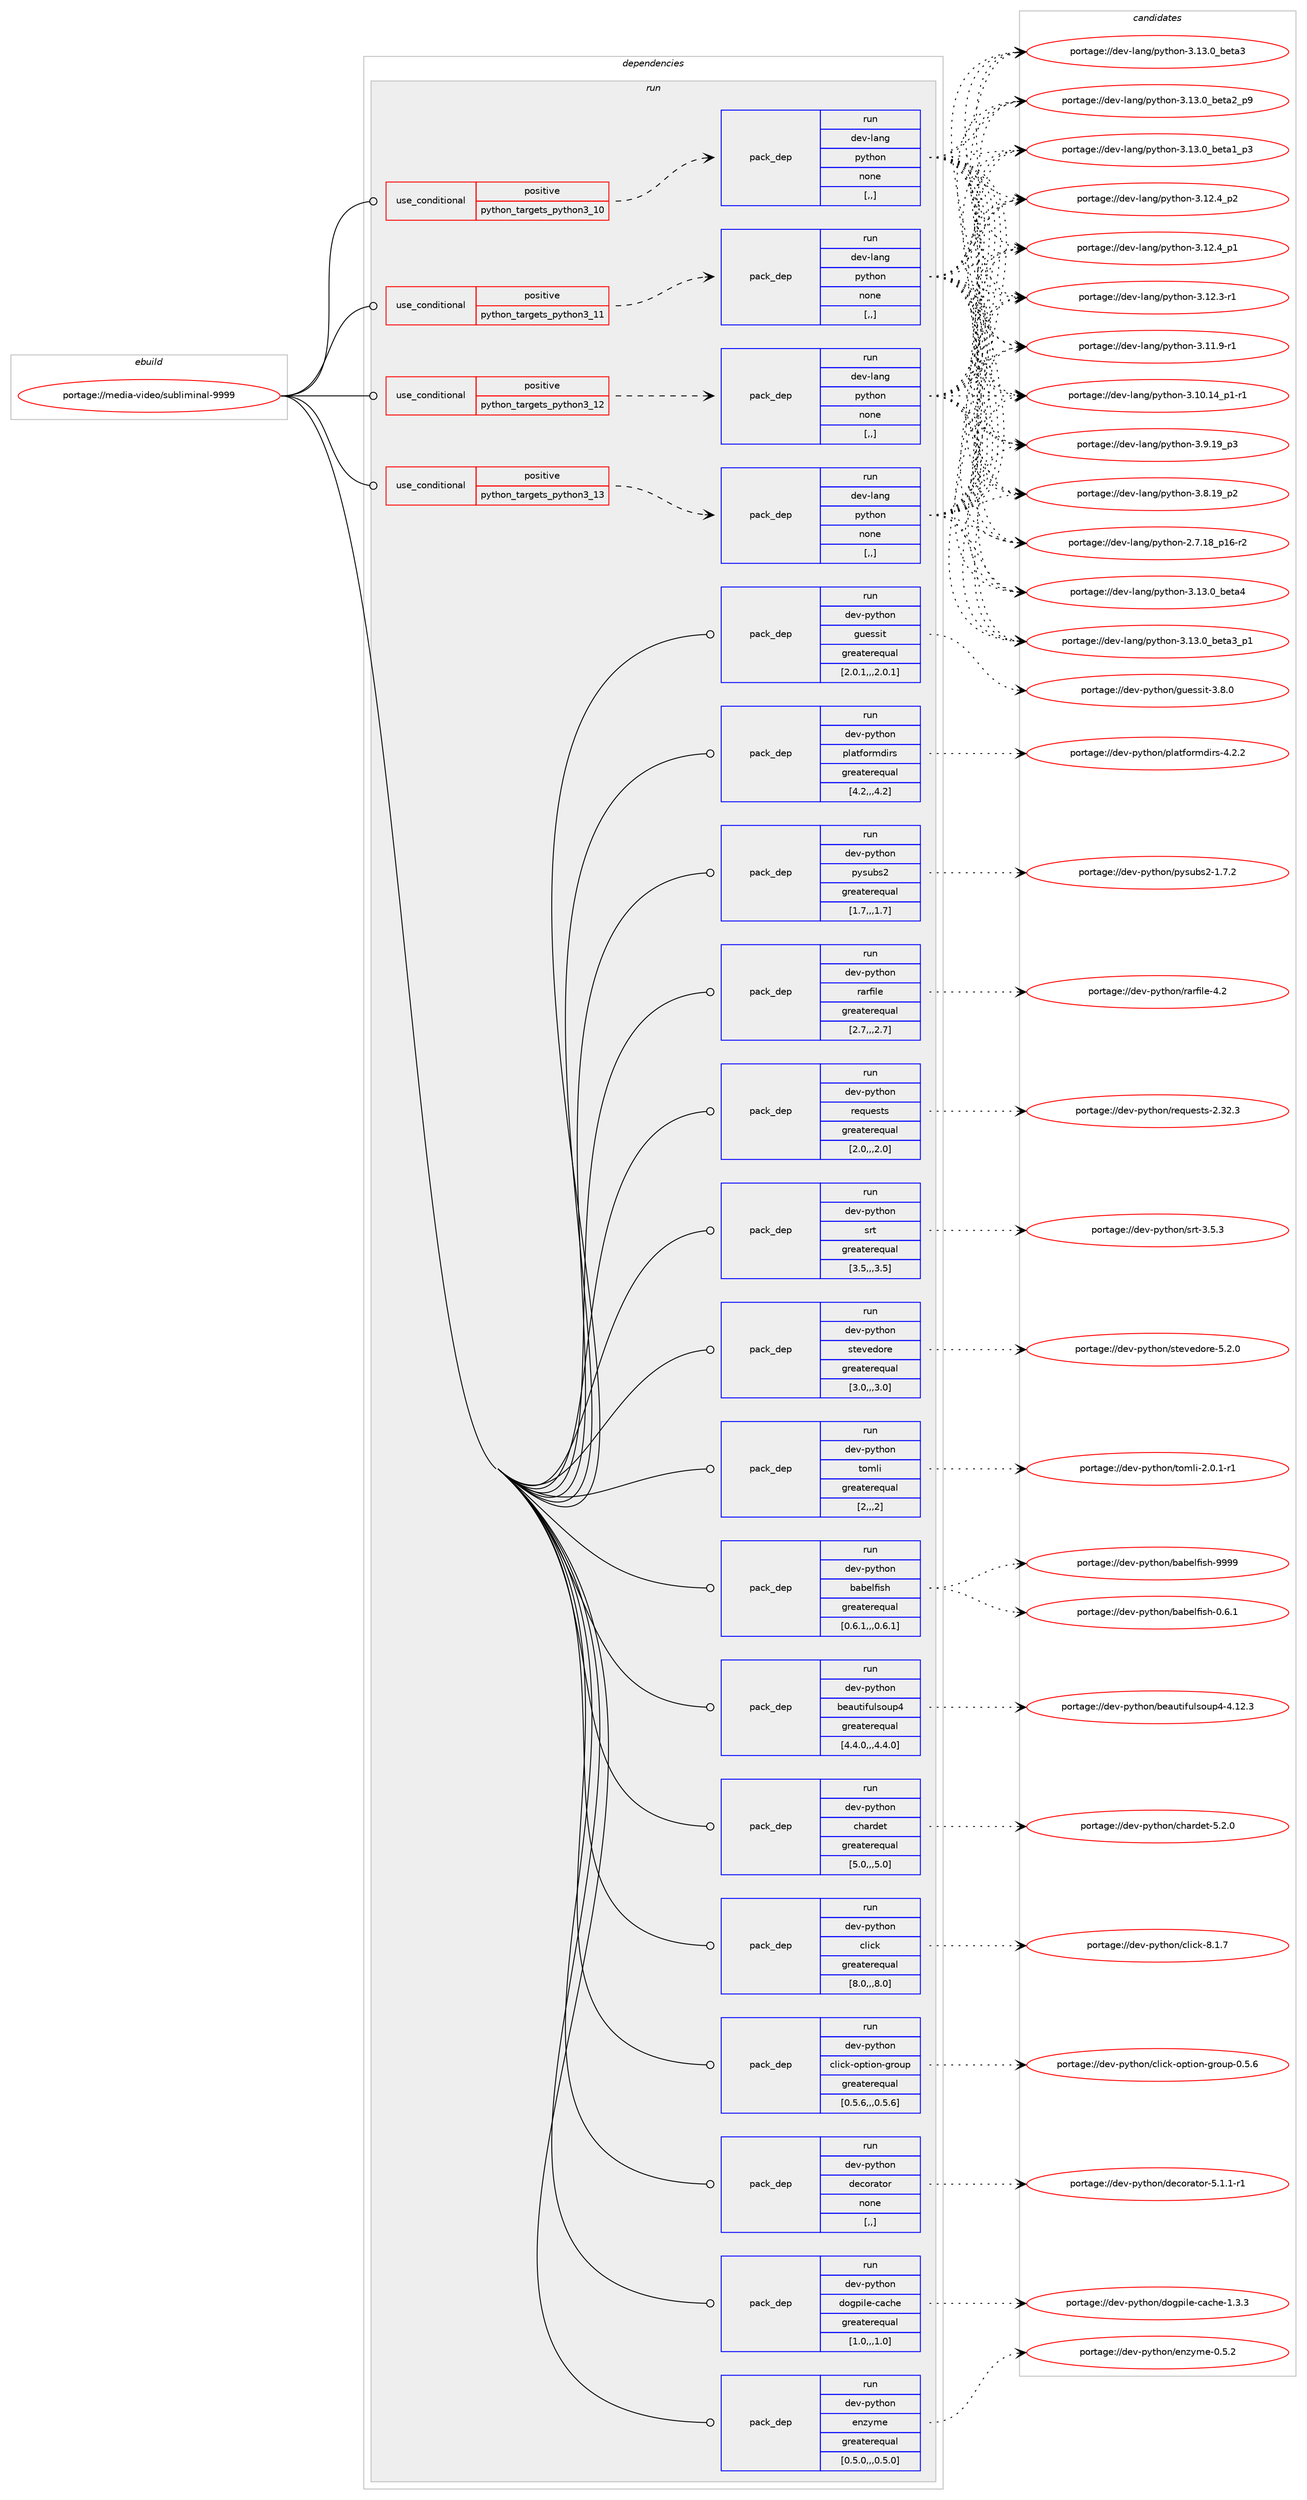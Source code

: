 digraph prolog {

# *************
# Graph options
# *************

newrank=true;
concentrate=true;
compound=true;
graph [rankdir=LR,fontname=Helvetica,fontsize=10,ranksep=1.5];#, ranksep=2.5, nodesep=0.2];
edge  [arrowhead=vee];
node  [fontname=Helvetica,fontsize=10];

# **********
# The ebuild
# **********

subgraph cluster_leftcol {
color=gray;
label=<<i>ebuild</i>>;
id [label="portage://media-video/subliminal-9999", color=red, width=4, href="../media-video/subliminal-9999.svg"];
}

# ****************
# The dependencies
# ****************

subgraph cluster_midcol {
color=gray;
label=<<i>dependencies</i>>;
subgraph cluster_compile {
fillcolor="#eeeeee";
style=filled;
label=<<i>compile</i>>;
}
subgraph cluster_compileandrun {
fillcolor="#eeeeee";
style=filled;
label=<<i>compile and run</i>>;
}
subgraph cluster_run {
fillcolor="#eeeeee";
style=filled;
label=<<i>run</i>>;
subgraph cond85606 {
dependency333575 [label=<<TABLE BORDER="0" CELLBORDER="1" CELLSPACING="0" CELLPADDING="4"><TR><TD ROWSPAN="3" CELLPADDING="10">use_conditional</TD></TR><TR><TD>positive</TD></TR><TR><TD>python_targets_python3_10</TD></TR></TABLE>>, shape=none, color=red];
subgraph pack245426 {
dependency333576 [label=<<TABLE BORDER="0" CELLBORDER="1" CELLSPACING="0" CELLPADDING="4" WIDTH="220"><TR><TD ROWSPAN="6" CELLPADDING="30">pack_dep</TD></TR><TR><TD WIDTH="110">run</TD></TR><TR><TD>dev-lang</TD></TR><TR><TD>python</TD></TR><TR><TD>none</TD></TR><TR><TD>[,,]</TD></TR></TABLE>>, shape=none, color=blue];
}
dependency333575:e -> dependency333576:w [weight=20,style="dashed",arrowhead="vee"];
}
id:e -> dependency333575:w [weight=20,style="solid",arrowhead="odot"];
subgraph cond85607 {
dependency333577 [label=<<TABLE BORDER="0" CELLBORDER="1" CELLSPACING="0" CELLPADDING="4"><TR><TD ROWSPAN="3" CELLPADDING="10">use_conditional</TD></TR><TR><TD>positive</TD></TR><TR><TD>python_targets_python3_11</TD></TR></TABLE>>, shape=none, color=red];
subgraph pack245427 {
dependency333578 [label=<<TABLE BORDER="0" CELLBORDER="1" CELLSPACING="0" CELLPADDING="4" WIDTH="220"><TR><TD ROWSPAN="6" CELLPADDING="30">pack_dep</TD></TR><TR><TD WIDTH="110">run</TD></TR><TR><TD>dev-lang</TD></TR><TR><TD>python</TD></TR><TR><TD>none</TD></TR><TR><TD>[,,]</TD></TR></TABLE>>, shape=none, color=blue];
}
dependency333577:e -> dependency333578:w [weight=20,style="dashed",arrowhead="vee"];
}
id:e -> dependency333577:w [weight=20,style="solid",arrowhead="odot"];
subgraph cond85608 {
dependency333579 [label=<<TABLE BORDER="0" CELLBORDER="1" CELLSPACING="0" CELLPADDING="4"><TR><TD ROWSPAN="3" CELLPADDING="10">use_conditional</TD></TR><TR><TD>positive</TD></TR><TR><TD>python_targets_python3_12</TD></TR></TABLE>>, shape=none, color=red];
subgraph pack245428 {
dependency333580 [label=<<TABLE BORDER="0" CELLBORDER="1" CELLSPACING="0" CELLPADDING="4" WIDTH="220"><TR><TD ROWSPAN="6" CELLPADDING="30">pack_dep</TD></TR><TR><TD WIDTH="110">run</TD></TR><TR><TD>dev-lang</TD></TR><TR><TD>python</TD></TR><TR><TD>none</TD></TR><TR><TD>[,,]</TD></TR></TABLE>>, shape=none, color=blue];
}
dependency333579:e -> dependency333580:w [weight=20,style="dashed",arrowhead="vee"];
}
id:e -> dependency333579:w [weight=20,style="solid",arrowhead="odot"];
subgraph cond85609 {
dependency333581 [label=<<TABLE BORDER="0" CELLBORDER="1" CELLSPACING="0" CELLPADDING="4"><TR><TD ROWSPAN="3" CELLPADDING="10">use_conditional</TD></TR><TR><TD>positive</TD></TR><TR><TD>python_targets_python3_13</TD></TR></TABLE>>, shape=none, color=red];
subgraph pack245429 {
dependency333582 [label=<<TABLE BORDER="0" CELLBORDER="1" CELLSPACING="0" CELLPADDING="4" WIDTH="220"><TR><TD ROWSPAN="6" CELLPADDING="30">pack_dep</TD></TR><TR><TD WIDTH="110">run</TD></TR><TR><TD>dev-lang</TD></TR><TR><TD>python</TD></TR><TR><TD>none</TD></TR><TR><TD>[,,]</TD></TR></TABLE>>, shape=none, color=blue];
}
dependency333581:e -> dependency333582:w [weight=20,style="dashed",arrowhead="vee"];
}
id:e -> dependency333581:w [weight=20,style="solid",arrowhead="odot"];
subgraph pack245430 {
dependency333583 [label=<<TABLE BORDER="0" CELLBORDER="1" CELLSPACING="0" CELLPADDING="4" WIDTH="220"><TR><TD ROWSPAN="6" CELLPADDING="30">pack_dep</TD></TR><TR><TD WIDTH="110">run</TD></TR><TR><TD>dev-python</TD></TR><TR><TD>babelfish</TD></TR><TR><TD>greaterequal</TD></TR><TR><TD>[0.6.1,,,0.6.1]</TD></TR></TABLE>>, shape=none, color=blue];
}
id:e -> dependency333583:w [weight=20,style="solid",arrowhead="odot"];
subgraph pack245431 {
dependency333584 [label=<<TABLE BORDER="0" CELLBORDER="1" CELLSPACING="0" CELLPADDING="4" WIDTH="220"><TR><TD ROWSPAN="6" CELLPADDING="30">pack_dep</TD></TR><TR><TD WIDTH="110">run</TD></TR><TR><TD>dev-python</TD></TR><TR><TD>beautifulsoup4</TD></TR><TR><TD>greaterequal</TD></TR><TR><TD>[4.4.0,,,4.4.0]</TD></TR></TABLE>>, shape=none, color=blue];
}
id:e -> dependency333584:w [weight=20,style="solid",arrowhead="odot"];
subgraph pack245432 {
dependency333585 [label=<<TABLE BORDER="0" CELLBORDER="1" CELLSPACING="0" CELLPADDING="4" WIDTH="220"><TR><TD ROWSPAN="6" CELLPADDING="30">pack_dep</TD></TR><TR><TD WIDTH="110">run</TD></TR><TR><TD>dev-python</TD></TR><TR><TD>chardet</TD></TR><TR><TD>greaterequal</TD></TR><TR><TD>[5.0,,,5.0]</TD></TR></TABLE>>, shape=none, color=blue];
}
id:e -> dependency333585:w [weight=20,style="solid",arrowhead="odot"];
subgraph pack245433 {
dependency333586 [label=<<TABLE BORDER="0" CELLBORDER="1" CELLSPACING="0" CELLPADDING="4" WIDTH="220"><TR><TD ROWSPAN="6" CELLPADDING="30">pack_dep</TD></TR><TR><TD WIDTH="110">run</TD></TR><TR><TD>dev-python</TD></TR><TR><TD>click</TD></TR><TR><TD>greaterequal</TD></TR><TR><TD>[8.0,,,8.0]</TD></TR></TABLE>>, shape=none, color=blue];
}
id:e -> dependency333586:w [weight=20,style="solid",arrowhead="odot"];
subgraph pack245434 {
dependency333587 [label=<<TABLE BORDER="0" CELLBORDER="1" CELLSPACING="0" CELLPADDING="4" WIDTH="220"><TR><TD ROWSPAN="6" CELLPADDING="30">pack_dep</TD></TR><TR><TD WIDTH="110">run</TD></TR><TR><TD>dev-python</TD></TR><TR><TD>click-option-group</TD></TR><TR><TD>greaterequal</TD></TR><TR><TD>[0.5.6,,,0.5.6]</TD></TR></TABLE>>, shape=none, color=blue];
}
id:e -> dependency333587:w [weight=20,style="solid",arrowhead="odot"];
subgraph pack245435 {
dependency333588 [label=<<TABLE BORDER="0" CELLBORDER="1" CELLSPACING="0" CELLPADDING="4" WIDTH="220"><TR><TD ROWSPAN="6" CELLPADDING="30">pack_dep</TD></TR><TR><TD WIDTH="110">run</TD></TR><TR><TD>dev-python</TD></TR><TR><TD>decorator</TD></TR><TR><TD>none</TD></TR><TR><TD>[,,]</TD></TR></TABLE>>, shape=none, color=blue];
}
id:e -> dependency333588:w [weight=20,style="solid",arrowhead="odot"];
subgraph pack245436 {
dependency333589 [label=<<TABLE BORDER="0" CELLBORDER="1" CELLSPACING="0" CELLPADDING="4" WIDTH="220"><TR><TD ROWSPAN="6" CELLPADDING="30">pack_dep</TD></TR><TR><TD WIDTH="110">run</TD></TR><TR><TD>dev-python</TD></TR><TR><TD>dogpile-cache</TD></TR><TR><TD>greaterequal</TD></TR><TR><TD>[1.0,,,1.0]</TD></TR></TABLE>>, shape=none, color=blue];
}
id:e -> dependency333589:w [weight=20,style="solid",arrowhead="odot"];
subgraph pack245437 {
dependency333590 [label=<<TABLE BORDER="0" CELLBORDER="1" CELLSPACING="0" CELLPADDING="4" WIDTH="220"><TR><TD ROWSPAN="6" CELLPADDING="30">pack_dep</TD></TR><TR><TD WIDTH="110">run</TD></TR><TR><TD>dev-python</TD></TR><TR><TD>enzyme</TD></TR><TR><TD>greaterequal</TD></TR><TR><TD>[0.5.0,,,0.5.0]</TD></TR></TABLE>>, shape=none, color=blue];
}
id:e -> dependency333590:w [weight=20,style="solid",arrowhead="odot"];
subgraph pack245438 {
dependency333591 [label=<<TABLE BORDER="0" CELLBORDER="1" CELLSPACING="0" CELLPADDING="4" WIDTH="220"><TR><TD ROWSPAN="6" CELLPADDING="30">pack_dep</TD></TR><TR><TD WIDTH="110">run</TD></TR><TR><TD>dev-python</TD></TR><TR><TD>guessit</TD></TR><TR><TD>greaterequal</TD></TR><TR><TD>[2.0.1,,,2.0.1]</TD></TR></TABLE>>, shape=none, color=blue];
}
id:e -> dependency333591:w [weight=20,style="solid",arrowhead="odot"];
subgraph pack245439 {
dependency333592 [label=<<TABLE BORDER="0" CELLBORDER="1" CELLSPACING="0" CELLPADDING="4" WIDTH="220"><TR><TD ROWSPAN="6" CELLPADDING="30">pack_dep</TD></TR><TR><TD WIDTH="110">run</TD></TR><TR><TD>dev-python</TD></TR><TR><TD>platformdirs</TD></TR><TR><TD>greaterequal</TD></TR><TR><TD>[4.2,,,4.2]</TD></TR></TABLE>>, shape=none, color=blue];
}
id:e -> dependency333592:w [weight=20,style="solid",arrowhead="odot"];
subgraph pack245440 {
dependency333593 [label=<<TABLE BORDER="0" CELLBORDER="1" CELLSPACING="0" CELLPADDING="4" WIDTH="220"><TR><TD ROWSPAN="6" CELLPADDING="30">pack_dep</TD></TR><TR><TD WIDTH="110">run</TD></TR><TR><TD>dev-python</TD></TR><TR><TD>pysubs2</TD></TR><TR><TD>greaterequal</TD></TR><TR><TD>[1.7,,,1.7]</TD></TR></TABLE>>, shape=none, color=blue];
}
id:e -> dependency333593:w [weight=20,style="solid",arrowhead="odot"];
subgraph pack245441 {
dependency333594 [label=<<TABLE BORDER="0" CELLBORDER="1" CELLSPACING="0" CELLPADDING="4" WIDTH="220"><TR><TD ROWSPAN="6" CELLPADDING="30">pack_dep</TD></TR><TR><TD WIDTH="110">run</TD></TR><TR><TD>dev-python</TD></TR><TR><TD>rarfile</TD></TR><TR><TD>greaterequal</TD></TR><TR><TD>[2.7,,,2.7]</TD></TR></TABLE>>, shape=none, color=blue];
}
id:e -> dependency333594:w [weight=20,style="solid",arrowhead="odot"];
subgraph pack245442 {
dependency333595 [label=<<TABLE BORDER="0" CELLBORDER="1" CELLSPACING="0" CELLPADDING="4" WIDTH="220"><TR><TD ROWSPAN="6" CELLPADDING="30">pack_dep</TD></TR><TR><TD WIDTH="110">run</TD></TR><TR><TD>dev-python</TD></TR><TR><TD>requests</TD></TR><TR><TD>greaterequal</TD></TR><TR><TD>[2.0,,,2.0]</TD></TR></TABLE>>, shape=none, color=blue];
}
id:e -> dependency333595:w [weight=20,style="solid",arrowhead="odot"];
subgraph pack245443 {
dependency333596 [label=<<TABLE BORDER="0" CELLBORDER="1" CELLSPACING="0" CELLPADDING="4" WIDTH="220"><TR><TD ROWSPAN="6" CELLPADDING="30">pack_dep</TD></TR><TR><TD WIDTH="110">run</TD></TR><TR><TD>dev-python</TD></TR><TR><TD>srt</TD></TR><TR><TD>greaterequal</TD></TR><TR><TD>[3.5,,,3.5]</TD></TR></TABLE>>, shape=none, color=blue];
}
id:e -> dependency333596:w [weight=20,style="solid",arrowhead="odot"];
subgraph pack245444 {
dependency333597 [label=<<TABLE BORDER="0" CELLBORDER="1" CELLSPACING="0" CELLPADDING="4" WIDTH="220"><TR><TD ROWSPAN="6" CELLPADDING="30">pack_dep</TD></TR><TR><TD WIDTH="110">run</TD></TR><TR><TD>dev-python</TD></TR><TR><TD>stevedore</TD></TR><TR><TD>greaterequal</TD></TR><TR><TD>[3.0,,,3.0]</TD></TR></TABLE>>, shape=none, color=blue];
}
id:e -> dependency333597:w [weight=20,style="solid",arrowhead="odot"];
subgraph pack245445 {
dependency333598 [label=<<TABLE BORDER="0" CELLBORDER="1" CELLSPACING="0" CELLPADDING="4" WIDTH="220"><TR><TD ROWSPAN="6" CELLPADDING="30">pack_dep</TD></TR><TR><TD WIDTH="110">run</TD></TR><TR><TD>dev-python</TD></TR><TR><TD>tomli</TD></TR><TR><TD>greaterequal</TD></TR><TR><TD>[2,,,2]</TD></TR></TABLE>>, shape=none, color=blue];
}
id:e -> dependency333598:w [weight=20,style="solid",arrowhead="odot"];
}
}

# **************
# The candidates
# **************

subgraph cluster_choices {
rank=same;
color=gray;
label=<<i>candidates</i>>;

subgraph choice245426 {
color=black;
nodesep=1;
choice1001011184510897110103471121211161041111104551464951464895981011169752 [label="portage://dev-lang/python-3.13.0_beta4", color=red, width=4,href="../dev-lang/python-3.13.0_beta4.svg"];
choice10010111845108971101034711212111610411111045514649514648959810111697519511249 [label="portage://dev-lang/python-3.13.0_beta3_p1", color=red, width=4,href="../dev-lang/python-3.13.0_beta3_p1.svg"];
choice1001011184510897110103471121211161041111104551464951464895981011169751 [label="portage://dev-lang/python-3.13.0_beta3", color=red, width=4,href="../dev-lang/python-3.13.0_beta3.svg"];
choice10010111845108971101034711212111610411111045514649514648959810111697509511257 [label="portage://dev-lang/python-3.13.0_beta2_p9", color=red, width=4,href="../dev-lang/python-3.13.0_beta2_p9.svg"];
choice10010111845108971101034711212111610411111045514649514648959810111697499511251 [label="portage://dev-lang/python-3.13.0_beta1_p3", color=red, width=4,href="../dev-lang/python-3.13.0_beta1_p3.svg"];
choice100101118451089711010347112121116104111110455146495046529511250 [label="portage://dev-lang/python-3.12.4_p2", color=red, width=4,href="../dev-lang/python-3.12.4_p2.svg"];
choice100101118451089711010347112121116104111110455146495046529511249 [label="portage://dev-lang/python-3.12.4_p1", color=red, width=4,href="../dev-lang/python-3.12.4_p1.svg"];
choice100101118451089711010347112121116104111110455146495046514511449 [label="portage://dev-lang/python-3.12.3-r1", color=red, width=4,href="../dev-lang/python-3.12.3-r1.svg"];
choice100101118451089711010347112121116104111110455146494946574511449 [label="portage://dev-lang/python-3.11.9-r1", color=red, width=4,href="../dev-lang/python-3.11.9-r1.svg"];
choice100101118451089711010347112121116104111110455146494846495295112494511449 [label="portage://dev-lang/python-3.10.14_p1-r1", color=red, width=4,href="../dev-lang/python-3.10.14_p1-r1.svg"];
choice100101118451089711010347112121116104111110455146574649579511251 [label="portage://dev-lang/python-3.9.19_p3", color=red, width=4,href="../dev-lang/python-3.9.19_p3.svg"];
choice100101118451089711010347112121116104111110455146564649579511250 [label="portage://dev-lang/python-3.8.19_p2", color=red, width=4,href="../dev-lang/python-3.8.19_p2.svg"];
choice100101118451089711010347112121116104111110455046554649569511249544511450 [label="portage://dev-lang/python-2.7.18_p16-r2", color=red, width=4,href="../dev-lang/python-2.7.18_p16-r2.svg"];
dependency333576:e -> choice1001011184510897110103471121211161041111104551464951464895981011169752:w [style=dotted,weight="100"];
dependency333576:e -> choice10010111845108971101034711212111610411111045514649514648959810111697519511249:w [style=dotted,weight="100"];
dependency333576:e -> choice1001011184510897110103471121211161041111104551464951464895981011169751:w [style=dotted,weight="100"];
dependency333576:e -> choice10010111845108971101034711212111610411111045514649514648959810111697509511257:w [style=dotted,weight="100"];
dependency333576:e -> choice10010111845108971101034711212111610411111045514649514648959810111697499511251:w [style=dotted,weight="100"];
dependency333576:e -> choice100101118451089711010347112121116104111110455146495046529511250:w [style=dotted,weight="100"];
dependency333576:e -> choice100101118451089711010347112121116104111110455146495046529511249:w [style=dotted,weight="100"];
dependency333576:e -> choice100101118451089711010347112121116104111110455146495046514511449:w [style=dotted,weight="100"];
dependency333576:e -> choice100101118451089711010347112121116104111110455146494946574511449:w [style=dotted,weight="100"];
dependency333576:e -> choice100101118451089711010347112121116104111110455146494846495295112494511449:w [style=dotted,weight="100"];
dependency333576:e -> choice100101118451089711010347112121116104111110455146574649579511251:w [style=dotted,weight="100"];
dependency333576:e -> choice100101118451089711010347112121116104111110455146564649579511250:w [style=dotted,weight="100"];
dependency333576:e -> choice100101118451089711010347112121116104111110455046554649569511249544511450:w [style=dotted,weight="100"];
}
subgraph choice245427 {
color=black;
nodesep=1;
choice1001011184510897110103471121211161041111104551464951464895981011169752 [label="portage://dev-lang/python-3.13.0_beta4", color=red, width=4,href="../dev-lang/python-3.13.0_beta4.svg"];
choice10010111845108971101034711212111610411111045514649514648959810111697519511249 [label="portage://dev-lang/python-3.13.0_beta3_p1", color=red, width=4,href="../dev-lang/python-3.13.0_beta3_p1.svg"];
choice1001011184510897110103471121211161041111104551464951464895981011169751 [label="portage://dev-lang/python-3.13.0_beta3", color=red, width=4,href="../dev-lang/python-3.13.0_beta3.svg"];
choice10010111845108971101034711212111610411111045514649514648959810111697509511257 [label="portage://dev-lang/python-3.13.0_beta2_p9", color=red, width=4,href="../dev-lang/python-3.13.0_beta2_p9.svg"];
choice10010111845108971101034711212111610411111045514649514648959810111697499511251 [label="portage://dev-lang/python-3.13.0_beta1_p3", color=red, width=4,href="../dev-lang/python-3.13.0_beta1_p3.svg"];
choice100101118451089711010347112121116104111110455146495046529511250 [label="portage://dev-lang/python-3.12.4_p2", color=red, width=4,href="../dev-lang/python-3.12.4_p2.svg"];
choice100101118451089711010347112121116104111110455146495046529511249 [label="portage://dev-lang/python-3.12.4_p1", color=red, width=4,href="../dev-lang/python-3.12.4_p1.svg"];
choice100101118451089711010347112121116104111110455146495046514511449 [label="portage://dev-lang/python-3.12.3-r1", color=red, width=4,href="../dev-lang/python-3.12.3-r1.svg"];
choice100101118451089711010347112121116104111110455146494946574511449 [label="portage://dev-lang/python-3.11.9-r1", color=red, width=4,href="../dev-lang/python-3.11.9-r1.svg"];
choice100101118451089711010347112121116104111110455146494846495295112494511449 [label="portage://dev-lang/python-3.10.14_p1-r1", color=red, width=4,href="../dev-lang/python-3.10.14_p1-r1.svg"];
choice100101118451089711010347112121116104111110455146574649579511251 [label="portage://dev-lang/python-3.9.19_p3", color=red, width=4,href="../dev-lang/python-3.9.19_p3.svg"];
choice100101118451089711010347112121116104111110455146564649579511250 [label="portage://dev-lang/python-3.8.19_p2", color=red, width=4,href="../dev-lang/python-3.8.19_p2.svg"];
choice100101118451089711010347112121116104111110455046554649569511249544511450 [label="portage://dev-lang/python-2.7.18_p16-r2", color=red, width=4,href="../dev-lang/python-2.7.18_p16-r2.svg"];
dependency333578:e -> choice1001011184510897110103471121211161041111104551464951464895981011169752:w [style=dotted,weight="100"];
dependency333578:e -> choice10010111845108971101034711212111610411111045514649514648959810111697519511249:w [style=dotted,weight="100"];
dependency333578:e -> choice1001011184510897110103471121211161041111104551464951464895981011169751:w [style=dotted,weight="100"];
dependency333578:e -> choice10010111845108971101034711212111610411111045514649514648959810111697509511257:w [style=dotted,weight="100"];
dependency333578:e -> choice10010111845108971101034711212111610411111045514649514648959810111697499511251:w [style=dotted,weight="100"];
dependency333578:e -> choice100101118451089711010347112121116104111110455146495046529511250:w [style=dotted,weight="100"];
dependency333578:e -> choice100101118451089711010347112121116104111110455146495046529511249:w [style=dotted,weight="100"];
dependency333578:e -> choice100101118451089711010347112121116104111110455146495046514511449:w [style=dotted,weight="100"];
dependency333578:e -> choice100101118451089711010347112121116104111110455146494946574511449:w [style=dotted,weight="100"];
dependency333578:e -> choice100101118451089711010347112121116104111110455146494846495295112494511449:w [style=dotted,weight="100"];
dependency333578:e -> choice100101118451089711010347112121116104111110455146574649579511251:w [style=dotted,weight="100"];
dependency333578:e -> choice100101118451089711010347112121116104111110455146564649579511250:w [style=dotted,weight="100"];
dependency333578:e -> choice100101118451089711010347112121116104111110455046554649569511249544511450:w [style=dotted,weight="100"];
}
subgraph choice245428 {
color=black;
nodesep=1;
choice1001011184510897110103471121211161041111104551464951464895981011169752 [label="portage://dev-lang/python-3.13.0_beta4", color=red, width=4,href="../dev-lang/python-3.13.0_beta4.svg"];
choice10010111845108971101034711212111610411111045514649514648959810111697519511249 [label="portage://dev-lang/python-3.13.0_beta3_p1", color=red, width=4,href="../dev-lang/python-3.13.0_beta3_p1.svg"];
choice1001011184510897110103471121211161041111104551464951464895981011169751 [label="portage://dev-lang/python-3.13.0_beta3", color=red, width=4,href="../dev-lang/python-3.13.0_beta3.svg"];
choice10010111845108971101034711212111610411111045514649514648959810111697509511257 [label="portage://dev-lang/python-3.13.0_beta2_p9", color=red, width=4,href="../dev-lang/python-3.13.0_beta2_p9.svg"];
choice10010111845108971101034711212111610411111045514649514648959810111697499511251 [label="portage://dev-lang/python-3.13.0_beta1_p3", color=red, width=4,href="../dev-lang/python-3.13.0_beta1_p3.svg"];
choice100101118451089711010347112121116104111110455146495046529511250 [label="portage://dev-lang/python-3.12.4_p2", color=red, width=4,href="../dev-lang/python-3.12.4_p2.svg"];
choice100101118451089711010347112121116104111110455146495046529511249 [label="portage://dev-lang/python-3.12.4_p1", color=red, width=4,href="../dev-lang/python-3.12.4_p1.svg"];
choice100101118451089711010347112121116104111110455146495046514511449 [label="portage://dev-lang/python-3.12.3-r1", color=red, width=4,href="../dev-lang/python-3.12.3-r1.svg"];
choice100101118451089711010347112121116104111110455146494946574511449 [label="portage://dev-lang/python-3.11.9-r1", color=red, width=4,href="../dev-lang/python-3.11.9-r1.svg"];
choice100101118451089711010347112121116104111110455146494846495295112494511449 [label="portage://dev-lang/python-3.10.14_p1-r1", color=red, width=4,href="../dev-lang/python-3.10.14_p1-r1.svg"];
choice100101118451089711010347112121116104111110455146574649579511251 [label="portage://dev-lang/python-3.9.19_p3", color=red, width=4,href="../dev-lang/python-3.9.19_p3.svg"];
choice100101118451089711010347112121116104111110455146564649579511250 [label="portage://dev-lang/python-3.8.19_p2", color=red, width=4,href="../dev-lang/python-3.8.19_p2.svg"];
choice100101118451089711010347112121116104111110455046554649569511249544511450 [label="portage://dev-lang/python-2.7.18_p16-r2", color=red, width=4,href="../dev-lang/python-2.7.18_p16-r2.svg"];
dependency333580:e -> choice1001011184510897110103471121211161041111104551464951464895981011169752:w [style=dotted,weight="100"];
dependency333580:e -> choice10010111845108971101034711212111610411111045514649514648959810111697519511249:w [style=dotted,weight="100"];
dependency333580:e -> choice1001011184510897110103471121211161041111104551464951464895981011169751:w [style=dotted,weight="100"];
dependency333580:e -> choice10010111845108971101034711212111610411111045514649514648959810111697509511257:w [style=dotted,weight="100"];
dependency333580:e -> choice10010111845108971101034711212111610411111045514649514648959810111697499511251:w [style=dotted,weight="100"];
dependency333580:e -> choice100101118451089711010347112121116104111110455146495046529511250:w [style=dotted,weight="100"];
dependency333580:e -> choice100101118451089711010347112121116104111110455146495046529511249:w [style=dotted,weight="100"];
dependency333580:e -> choice100101118451089711010347112121116104111110455146495046514511449:w [style=dotted,weight="100"];
dependency333580:e -> choice100101118451089711010347112121116104111110455146494946574511449:w [style=dotted,weight="100"];
dependency333580:e -> choice100101118451089711010347112121116104111110455146494846495295112494511449:w [style=dotted,weight="100"];
dependency333580:e -> choice100101118451089711010347112121116104111110455146574649579511251:w [style=dotted,weight="100"];
dependency333580:e -> choice100101118451089711010347112121116104111110455146564649579511250:w [style=dotted,weight="100"];
dependency333580:e -> choice100101118451089711010347112121116104111110455046554649569511249544511450:w [style=dotted,weight="100"];
}
subgraph choice245429 {
color=black;
nodesep=1;
choice1001011184510897110103471121211161041111104551464951464895981011169752 [label="portage://dev-lang/python-3.13.0_beta4", color=red, width=4,href="../dev-lang/python-3.13.0_beta4.svg"];
choice10010111845108971101034711212111610411111045514649514648959810111697519511249 [label="portage://dev-lang/python-3.13.0_beta3_p1", color=red, width=4,href="../dev-lang/python-3.13.0_beta3_p1.svg"];
choice1001011184510897110103471121211161041111104551464951464895981011169751 [label="portage://dev-lang/python-3.13.0_beta3", color=red, width=4,href="../dev-lang/python-3.13.0_beta3.svg"];
choice10010111845108971101034711212111610411111045514649514648959810111697509511257 [label="portage://dev-lang/python-3.13.0_beta2_p9", color=red, width=4,href="../dev-lang/python-3.13.0_beta2_p9.svg"];
choice10010111845108971101034711212111610411111045514649514648959810111697499511251 [label="portage://dev-lang/python-3.13.0_beta1_p3", color=red, width=4,href="../dev-lang/python-3.13.0_beta1_p3.svg"];
choice100101118451089711010347112121116104111110455146495046529511250 [label="portage://dev-lang/python-3.12.4_p2", color=red, width=4,href="../dev-lang/python-3.12.4_p2.svg"];
choice100101118451089711010347112121116104111110455146495046529511249 [label="portage://dev-lang/python-3.12.4_p1", color=red, width=4,href="../dev-lang/python-3.12.4_p1.svg"];
choice100101118451089711010347112121116104111110455146495046514511449 [label="portage://dev-lang/python-3.12.3-r1", color=red, width=4,href="../dev-lang/python-3.12.3-r1.svg"];
choice100101118451089711010347112121116104111110455146494946574511449 [label="portage://dev-lang/python-3.11.9-r1", color=red, width=4,href="../dev-lang/python-3.11.9-r1.svg"];
choice100101118451089711010347112121116104111110455146494846495295112494511449 [label="portage://dev-lang/python-3.10.14_p1-r1", color=red, width=4,href="../dev-lang/python-3.10.14_p1-r1.svg"];
choice100101118451089711010347112121116104111110455146574649579511251 [label="portage://dev-lang/python-3.9.19_p3", color=red, width=4,href="../dev-lang/python-3.9.19_p3.svg"];
choice100101118451089711010347112121116104111110455146564649579511250 [label="portage://dev-lang/python-3.8.19_p2", color=red, width=4,href="../dev-lang/python-3.8.19_p2.svg"];
choice100101118451089711010347112121116104111110455046554649569511249544511450 [label="portage://dev-lang/python-2.7.18_p16-r2", color=red, width=4,href="../dev-lang/python-2.7.18_p16-r2.svg"];
dependency333582:e -> choice1001011184510897110103471121211161041111104551464951464895981011169752:w [style=dotted,weight="100"];
dependency333582:e -> choice10010111845108971101034711212111610411111045514649514648959810111697519511249:w [style=dotted,weight="100"];
dependency333582:e -> choice1001011184510897110103471121211161041111104551464951464895981011169751:w [style=dotted,weight="100"];
dependency333582:e -> choice10010111845108971101034711212111610411111045514649514648959810111697509511257:w [style=dotted,weight="100"];
dependency333582:e -> choice10010111845108971101034711212111610411111045514649514648959810111697499511251:w [style=dotted,weight="100"];
dependency333582:e -> choice100101118451089711010347112121116104111110455146495046529511250:w [style=dotted,weight="100"];
dependency333582:e -> choice100101118451089711010347112121116104111110455146495046529511249:w [style=dotted,weight="100"];
dependency333582:e -> choice100101118451089711010347112121116104111110455146495046514511449:w [style=dotted,weight="100"];
dependency333582:e -> choice100101118451089711010347112121116104111110455146494946574511449:w [style=dotted,weight="100"];
dependency333582:e -> choice100101118451089711010347112121116104111110455146494846495295112494511449:w [style=dotted,weight="100"];
dependency333582:e -> choice100101118451089711010347112121116104111110455146574649579511251:w [style=dotted,weight="100"];
dependency333582:e -> choice100101118451089711010347112121116104111110455146564649579511250:w [style=dotted,weight="100"];
dependency333582:e -> choice100101118451089711010347112121116104111110455046554649569511249544511450:w [style=dotted,weight="100"];
}
subgraph choice245430 {
color=black;
nodesep=1;
choice10010111845112121116104111110479897981011081021051151044557575757 [label="portage://dev-python/babelfish-9999", color=red, width=4,href="../dev-python/babelfish-9999.svg"];
choice1001011184511212111610411111047989798101108102105115104454846544649 [label="portage://dev-python/babelfish-0.6.1", color=red, width=4,href="../dev-python/babelfish-0.6.1.svg"];
dependency333583:e -> choice10010111845112121116104111110479897981011081021051151044557575757:w [style=dotted,weight="100"];
dependency333583:e -> choice1001011184511212111610411111047989798101108102105115104454846544649:w [style=dotted,weight="100"];
}
subgraph choice245431 {
color=black;
nodesep=1;
choice100101118451121211161041111104798101971171161051021171081151111171125245524649504651 [label="portage://dev-python/beautifulsoup4-4.12.3", color=red, width=4,href="../dev-python/beautifulsoup4-4.12.3.svg"];
dependency333584:e -> choice100101118451121211161041111104798101971171161051021171081151111171125245524649504651:w [style=dotted,weight="100"];
}
subgraph choice245432 {
color=black;
nodesep=1;
choice10010111845112121116104111110479910497114100101116455346504648 [label="portage://dev-python/chardet-5.2.0", color=red, width=4,href="../dev-python/chardet-5.2.0.svg"];
dependency333585:e -> choice10010111845112121116104111110479910497114100101116455346504648:w [style=dotted,weight="100"];
}
subgraph choice245433 {
color=black;
nodesep=1;
choice10010111845112121116104111110479910810599107455646494655 [label="portage://dev-python/click-8.1.7", color=red, width=4,href="../dev-python/click-8.1.7.svg"];
dependency333586:e -> choice10010111845112121116104111110479910810599107455646494655:w [style=dotted,weight="100"];
}
subgraph choice245434 {
color=black;
nodesep=1;
choice100101118451121211161041111104799108105991074511111211610511111045103114111117112454846534654 [label="portage://dev-python/click-option-group-0.5.6", color=red, width=4,href="../dev-python/click-option-group-0.5.6.svg"];
dependency333587:e -> choice100101118451121211161041111104799108105991074511111211610511111045103114111117112454846534654:w [style=dotted,weight="100"];
}
subgraph choice245435 {
color=black;
nodesep=1;
choice100101118451121211161041111104710010199111114971161111144553464946494511449 [label="portage://dev-python/decorator-5.1.1-r1", color=red, width=4,href="../dev-python/decorator-5.1.1-r1.svg"];
dependency333588:e -> choice100101118451121211161041111104710010199111114971161111144553464946494511449:w [style=dotted,weight="100"];
}
subgraph choice245436 {
color=black;
nodesep=1;
choice100101118451121211161041111104710011110311210510810145999799104101454946514651 [label="portage://dev-python/dogpile-cache-1.3.3", color=red, width=4,href="../dev-python/dogpile-cache-1.3.3.svg"];
dependency333589:e -> choice100101118451121211161041111104710011110311210510810145999799104101454946514651:w [style=dotted,weight="100"];
}
subgraph choice245437 {
color=black;
nodesep=1;
choice1001011184511212111610411111047101110122121109101454846534650 [label="portage://dev-python/enzyme-0.5.2", color=red, width=4,href="../dev-python/enzyme-0.5.2.svg"];
dependency333590:e -> choice1001011184511212111610411111047101110122121109101454846534650:w [style=dotted,weight="100"];
}
subgraph choice245438 {
color=black;
nodesep=1;
choice1001011184511212111610411111047103117101115115105116455146564648 [label="portage://dev-python/guessit-3.8.0", color=red, width=4,href="../dev-python/guessit-3.8.0.svg"];
dependency333591:e -> choice1001011184511212111610411111047103117101115115105116455146564648:w [style=dotted,weight="100"];
}
subgraph choice245439 {
color=black;
nodesep=1;
choice100101118451121211161041111104711210897116102111114109100105114115455246504650 [label="portage://dev-python/platformdirs-4.2.2", color=red, width=4,href="../dev-python/platformdirs-4.2.2.svg"];
dependency333592:e -> choice100101118451121211161041111104711210897116102111114109100105114115455246504650:w [style=dotted,weight="100"];
}
subgraph choice245440 {
color=black;
nodesep=1;
choice10010111845112121116104111110471121211151179811550454946554650 [label="portage://dev-python/pysubs2-1.7.2", color=red, width=4,href="../dev-python/pysubs2-1.7.2.svg"];
dependency333593:e -> choice10010111845112121116104111110471121211151179811550454946554650:w [style=dotted,weight="100"];
}
subgraph choice245441 {
color=black;
nodesep=1;
choice10010111845112121116104111110471149711410210510810145524650 [label="portage://dev-python/rarfile-4.2", color=red, width=4,href="../dev-python/rarfile-4.2.svg"];
dependency333594:e -> choice10010111845112121116104111110471149711410210510810145524650:w [style=dotted,weight="100"];
}
subgraph choice245442 {
color=black;
nodesep=1;
choice100101118451121211161041111104711410111311710111511611545504651504651 [label="portage://dev-python/requests-2.32.3", color=red, width=4,href="../dev-python/requests-2.32.3.svg"];
dependency333595:e -> choice100101118451121211161041111104711410111311710111511611545504651504651:w [style=dotted,weight="100"];
}
subgraph choice245443 {
color=black;
nodesep=1;
choice1001011184511212111610411111047115114116455146534651 [label="portage://dev-python/srt-3.5.3", color=red, width=4,href="../dev-python/srt-3.5.3.svg"];
dependency333596:e -> choice1001011184511212111610411111047115114116455146534651:w [style=dotted,weight="100"];
}
subgraph choice245444 {
color=black;
nodesep=1;
choice1001011184511212111610411111047115116101118101100111114101455346504648 [label="portage://dev-python/stevedore-5.2.0", color=red, width=4,href="../dev-python/stevedore-5.2.0.svg"];
dependency333597:e -> choice1001011184511212111610411111047115116101118101100111114101455346504648:w [style=dotted,weight="100"];
}
subgraph choice245445 {
color=black;
nodesep=1;
choice10010111845112121116104111110471161111091081054550464846494511449 [label="portage://dev-python/tomli-2.0.1-r1", color=red, width=4,href="../dev-python/tomli-2.0.1-r1.svg"];
dependency333598:e -> choice10010111845112121116104111110471161111091081054550464846494511449:w [style=dotted,weight="100"];
}
}

}

